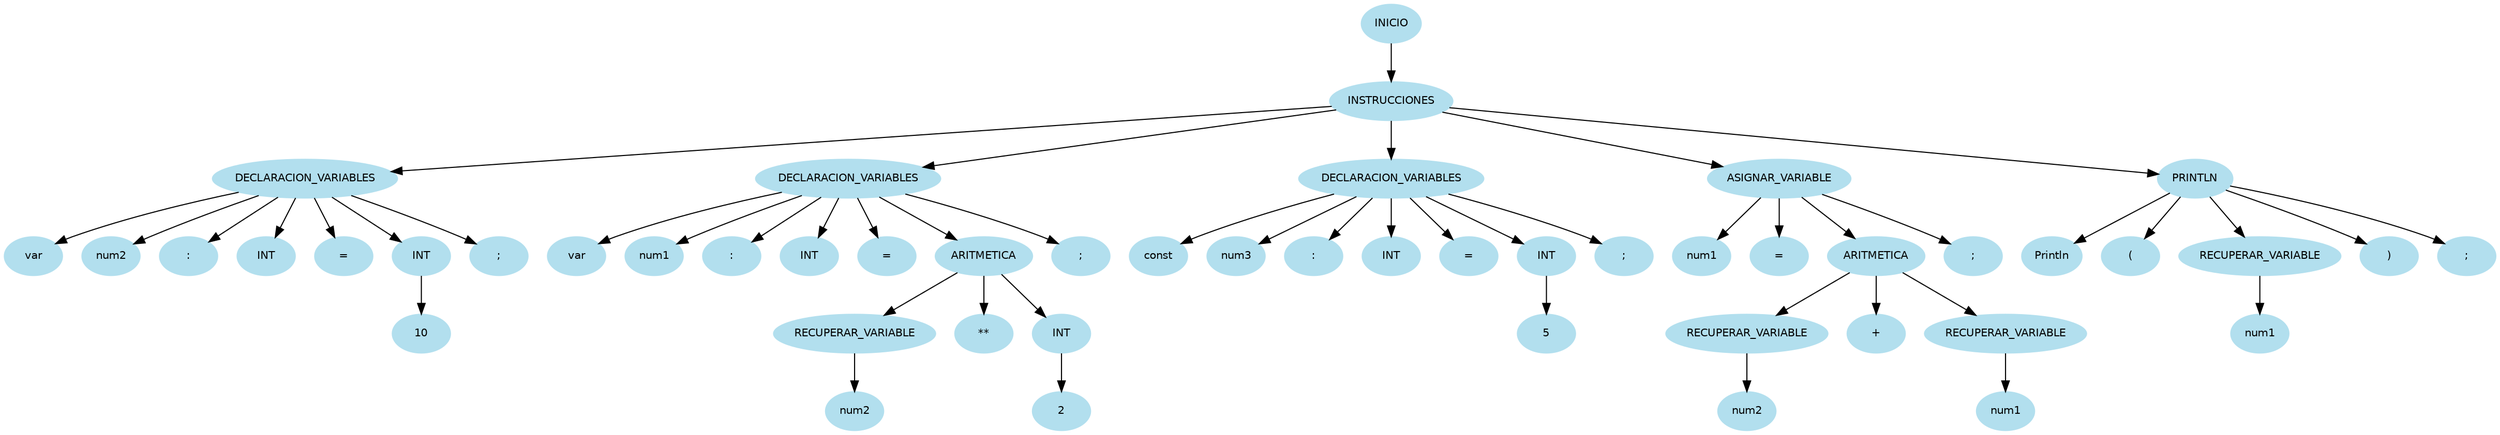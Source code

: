 digraph arbolAST{
node [shape=oval, style=filled, color=lightblue2, fontname=Helvetica, fontsize=10];
edge [fontname=Helvetica, fontsize=10];
n0[label="INICIO"];
n1[label="INSTRUCCIONES"];
n0 -> n1;
n2[label="DECLARACION_VARIABLES"];
n1 -> n2;
n3[label="var"];
n2 -> n3;
n4[label="num2"];
n2 -> n4;
n5[label=":"];
n2 -> n5;
n6[label="INT"];
n2 -> n6;
n7[label="="];
n2 -> n7;
n8[label="INT"];
n2 -> n8;
n9[label="10"];
n8 -> n9;
n10[label=";"];
n2 -> n10;
n11[label="DECLARACION_VARIABLES"];
n1 -> n11;
n12[label="var"];
n11 -> n12;
n13[label="num1"];
n11 -> n13;
n14[label=":"];
n11 -> n14;
n15[label="INT"];
n11 -> n15;
n16[label="="];
n11 -> n16;
n17[label="ARITMETICA"];
n11 -> n17;
n18[label="RECUPERAR_VARIABLE"];
n17 -> n18;
n19[label="num2"];
n18 -> n19;
n20[label="**"];
n17 -> n20;
n21[label="INT"];
n17 -> n21;
n22[label="2"];
n21 -> n22;
n23[label=";"];
n11 -> n23;
n24[label="DECLARACION_VARIABLES"];
n1 -> n24;
n25[label="const"];
n24 -> n25;
n26[label="num3"];
n24 -> n26;
n27[label=":"];
n24 -> n27;
n28[label="INT"];
n24 -> n28;
n29[label="="];
n24 -> n29;
n30[label="INT"];
n24 -> n30;
n31[label="5"];
n30 -> n31;
n32[label=";"];
n24 -> n32;
n33[label="ASIGNAR_VARIABLE"];
n1 -> n33;
n34[label="num1"];
n33 -> n34;
n35[label="="];
n33 -> n35;
n36[label="ARITMETICA"];
n33 -> n36;
n37[label="RECUPERAR_VARIABLE"];
n36 -> n37;
n38[label="num2"];
n37 -> n38;
n39[label="+"];
n36 -> n39;
n40[label="RECUPERAR_VARIABLE"];
n36 -> n40;
n41[label="num1"];
n40 -> n41;
n42[label=";"];
n33 -> n42;
n43[label="PRINTLN"];
n1 -> n43;
n44[label="Println"];
n43 -> n44;
n45[label="("];
n43 -> n45;
n46[label="RECUPERAR_VARIABLE"];
n43 -> n46;
n47[label="num1"];
n46 -> n47;
n48[label=")"];
n43 -> n48;
n49[label=";"];
n43 -> n49;
}